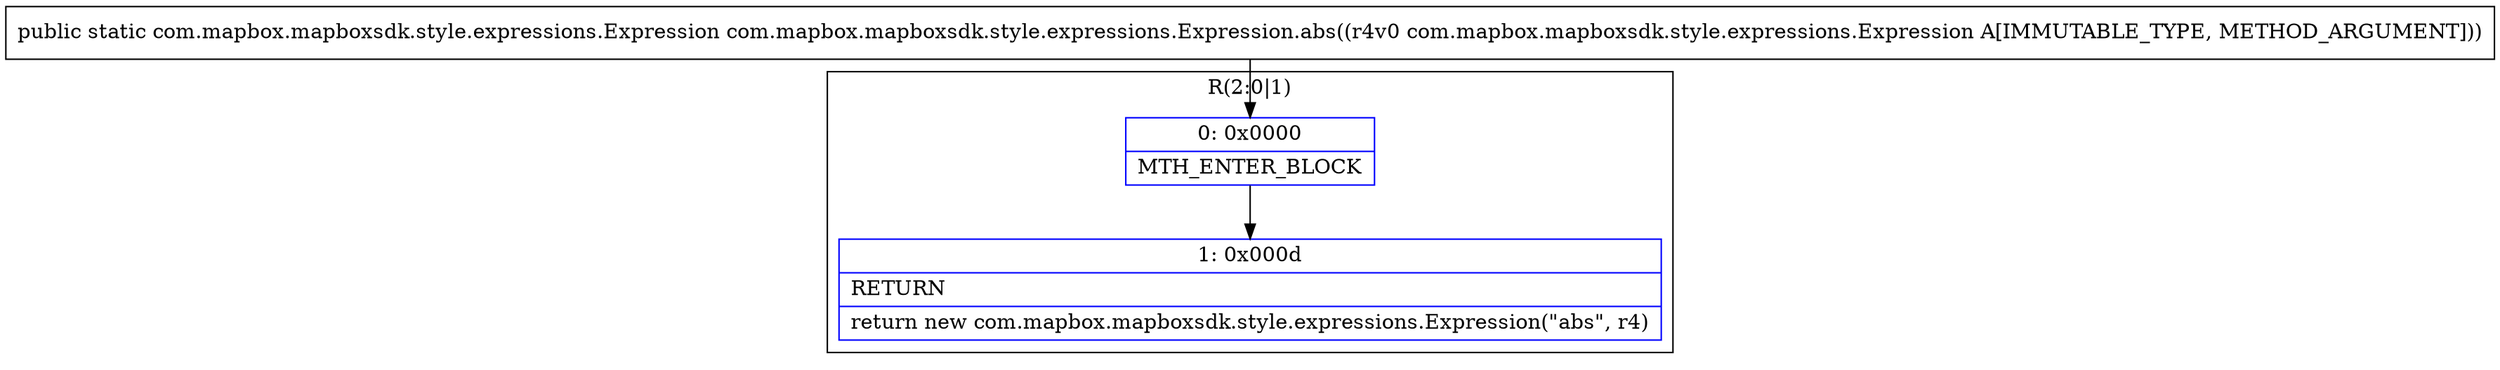 digraph "CFG forcom.mapbox.mapboxsdk.style.expressions.Expression.abs(Lcom\/mapbox\/mapboxsdk\/style\/expressions\/Expression;)Lcom\/mapbox\/mapboxsdk\/style\/expressions\/Expression;" {
subgraph cluster_Region_153796433 {
label = "R(2:0|1)";
node [shape=record,color=blue];
Node_0 [shape=record,label="{0\:\ 0x0000|MTH_ENTER_BLOCK\l}"];
Node_1 [shape=record,label="{1\:\ 0x000d|RETURN\l|return new com.mapbox.mapboxsdk.style.expressions.Expression(\"abs\", r4)\l}"];
}
MethodNode[shape=record,label="{public static com.mapbox.mapboxsdk.style.expressions.Expression com.mapbox.mapboxsdk.style.expressions.Expression.abs((r4v0 com.mapbox.mapboxsdk.style.expressions.Expression A[IMMUTABLE_TYPE, METHOD_ARGUMENT])) }"];
MethodNode -> Node_0;
Node_0 -> Node_1;
}

